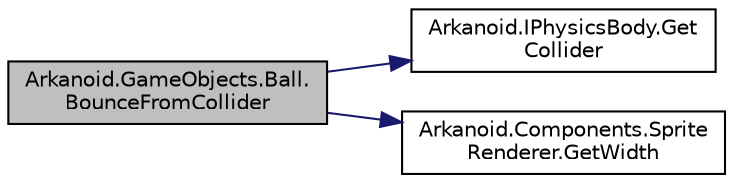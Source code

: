 digraph "Arkanoid.GameObjects.Ball.BounceFromCollider"
{
 // INTERACTIVE_SVG=YES
  edge [fontname="Helvetica",fontsize="10",labelfontname="Helvetica",labelfontsize="10"];
  node [fontname="Helvetica",fontsize="10",shape=record];
  rankdir="LR";
  Node2 [label="Arkanoid.GameObjects.Ball.\lBounceFromCollider",height=0.2,width=0.4,color="black", fillcolor="grey75", style="filled", fontcolor="black"];
  Node2 -> Node3 [color="midnightblue",fontsize="10",style="solid",fontname="Helvetica"];
  Node3 [label="Arkanoid.IPhysicsBody.Get\lCollider",height=0.2,width=0.4,color="black", fillcolor="white", style="filled",URL="$interface_arkanoid_1_1_i_physics_body.html#a752d8b0e1fcbb6ae07871e8bcc5b8827",tooltip="Method returning collider "];
  Node2 -> Node4 [color="midnightblue",fontsize="10",style="solid",fontname="Helvetica"];
  Node4 [label="Arkanoid.Components.Sprite\lRenderer.GetWidth",height=0.2,width=0.4,color="black", fillcolor="white", style="filled",URL="$class_arkanoid_1_1_components_1_1_sprite_renderer.html#aab58649942ba768b01180353c3d33539",tooltip="Calculate scene width of the texture "];
}

